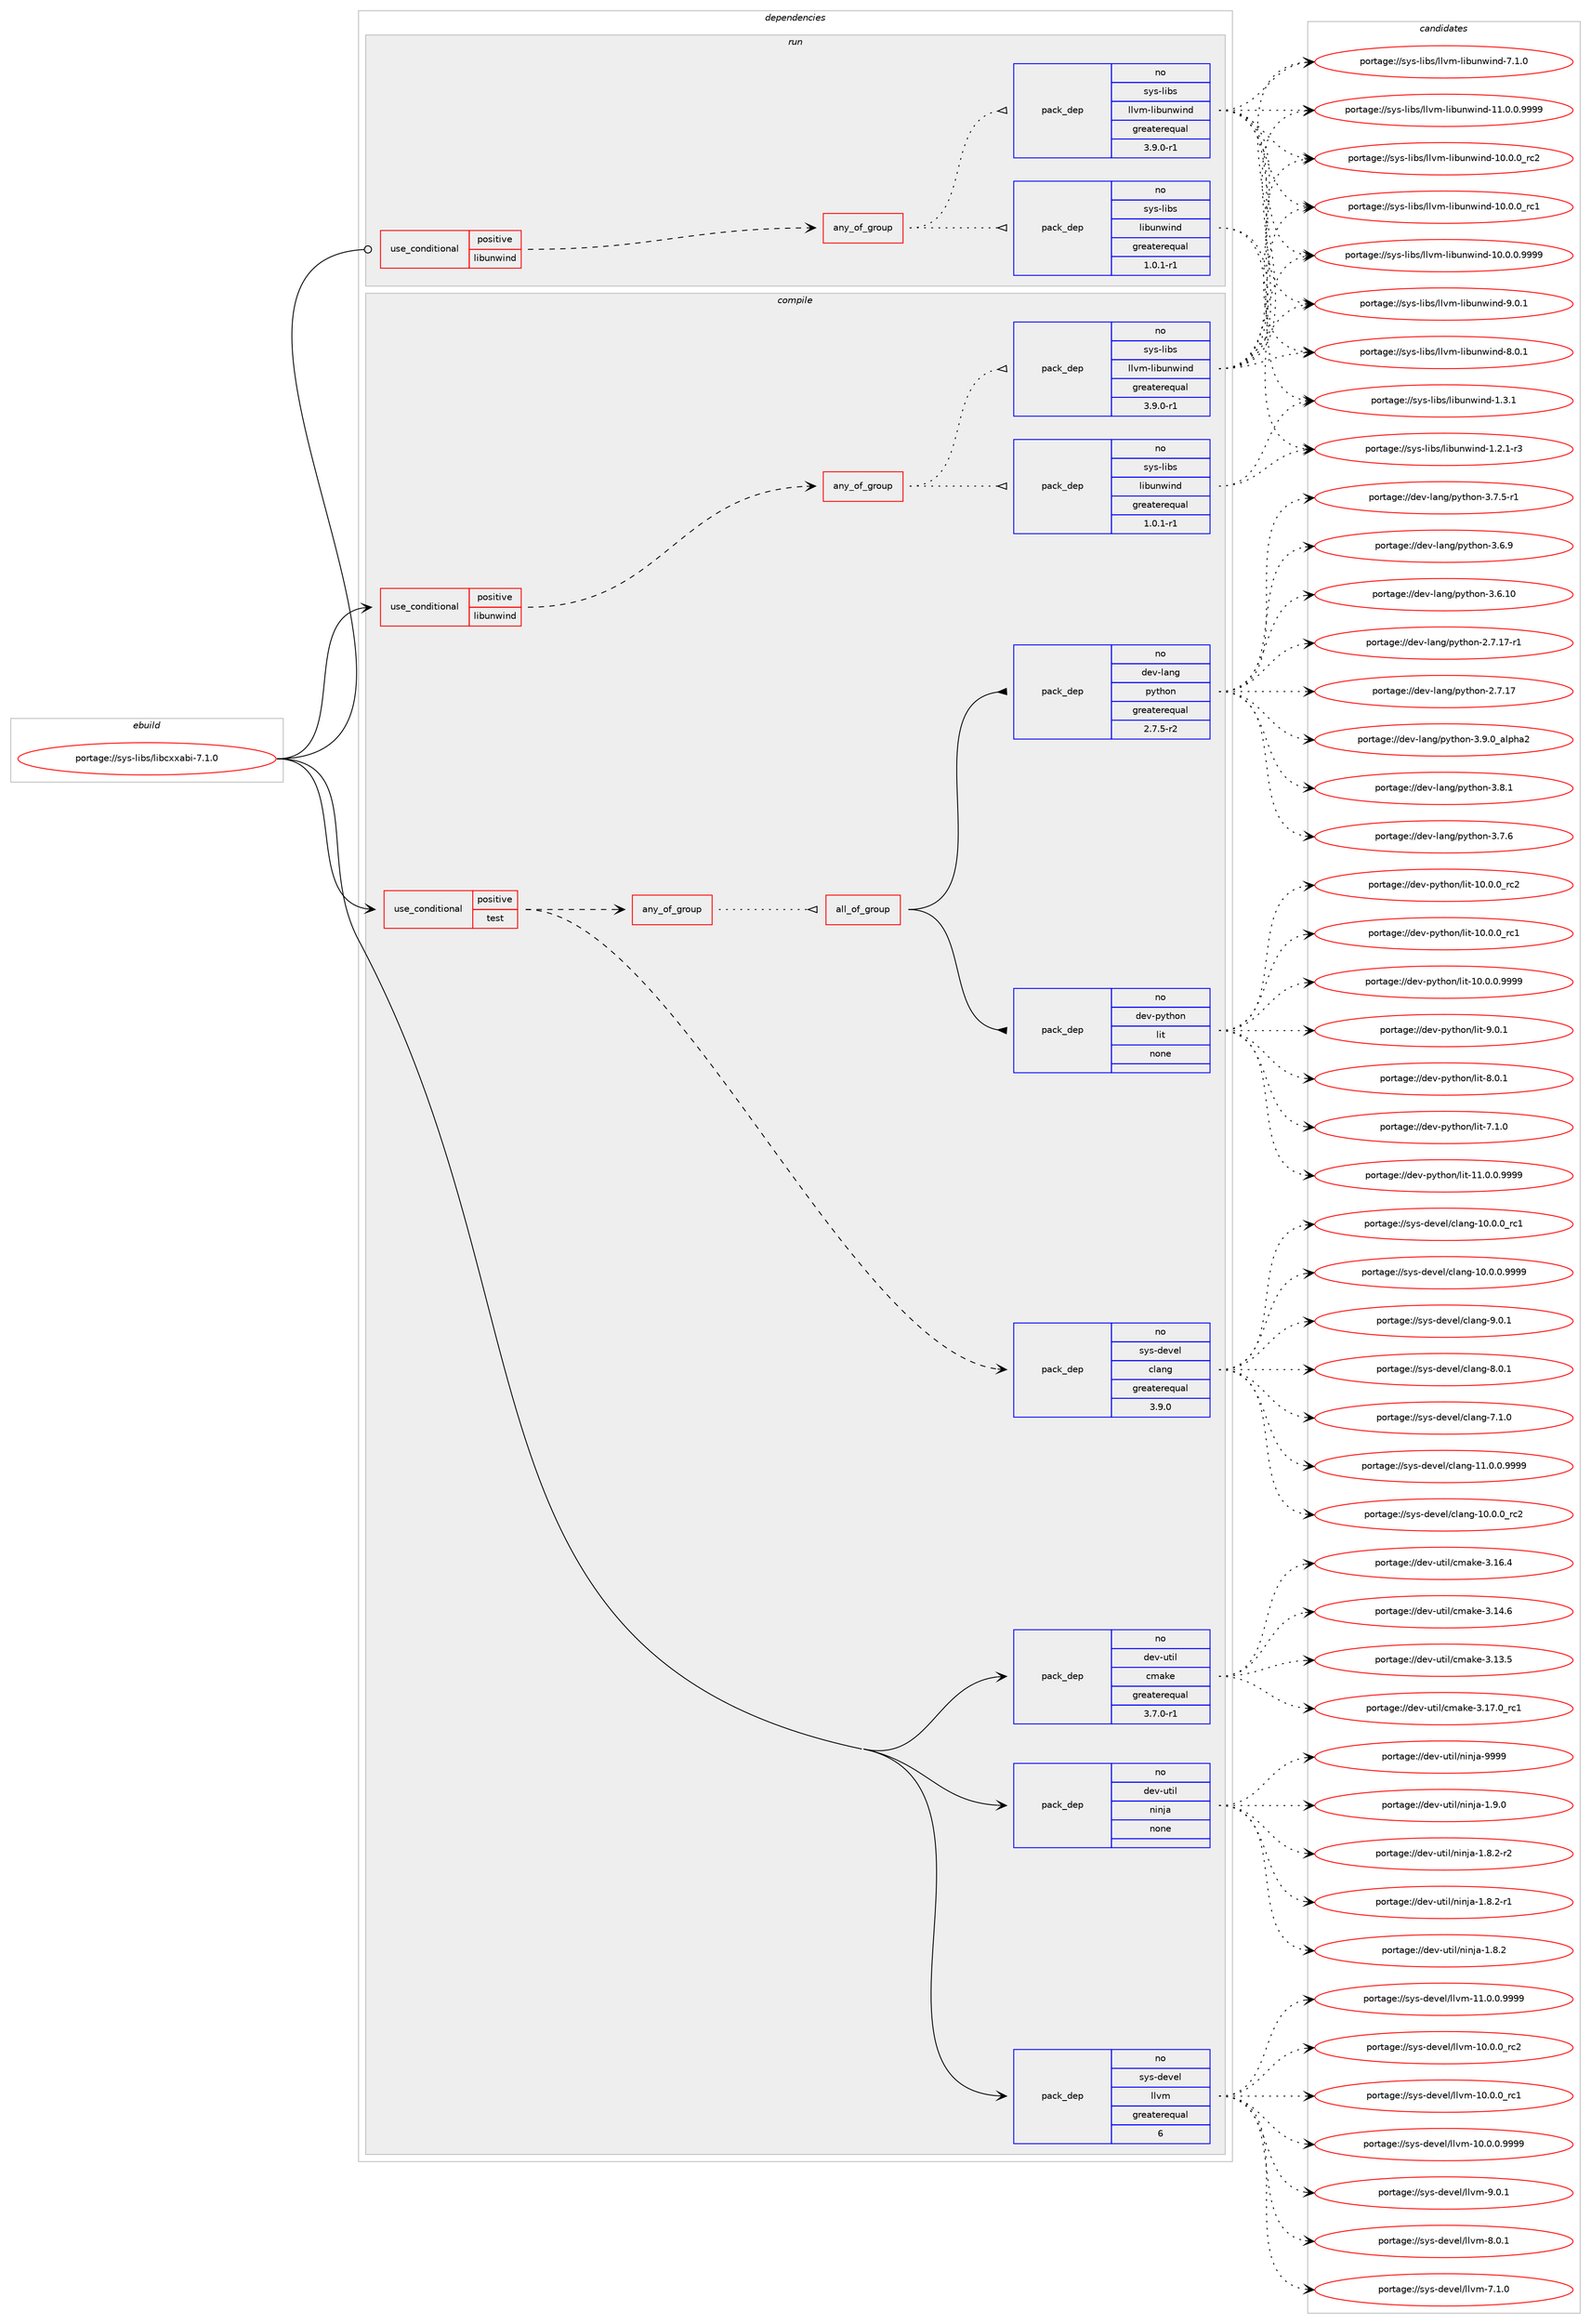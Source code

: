digraph prolog {

# *************
# Graph options
# *************

newrank=true;
concentrate=true;
compound=true;
graph [rankdir=LR,fontname=Helvetica,fontsize=10,ranksep=1.5];#, ranksep=2.5, nodesep=0.2];
edge  [arrowhead=vee];
node  [fontname=Helvetica,fontsize=10];

# **********
# The ebuild
# **********

subgraph cluster_leftcol {
color=gray;
rank=same;
label=<<i>ebuild</i>>;
id [label="portage://sys-libs/libcxxabi-7.1.0", color=red, width=4, href="../sys-libs/libcxxabi-7.1.0.svg"];
}

# ****************
# The dependencies
# ****************

subgraph cluster_midcol {
color=gray;
label=<<i>dependencies</i>>;
subgraph cluster_compile {
fillcolor="#eeeeee";
style=filled;
label=<<i>compile</i>>;
subgraph cond7613 {
dependency40499 [label=<<TABLE BORDER="0" CELLBORDER="1" CELLSPACING="0" CELLPADDING="4"><TR><TD ROWSPAN="3" CELLPADDING="10">use_conditional</TD></TR><TR><TD>positive</TD></TR><TR><TD>libunwind</TD></TR></TABLE>>, shape=none, color=red];
subgraph any883 {
dependency40500 [label=<<TABLE BORDER="0" CELLBORDER="1" CELLSPACING="0" CELLPADDING="4"><TR><TD CELLPADDING="10">any_of_group</TD></TR></TABLE>>, shape=none, color=red];subgraph pack31950 {
dependency40501 [label=<<TABLE BORDER="0" CELLBORDER="1" CELLSPACING="0" CELLPADDING="4" WIDTH="220"><TR><TD ROWSPAN="6" CELLPADDING="30">pack_dep</TD></TR><TR><TD WIDTH="110">no</TD></TR><TR><TD>sys-libs</TD></TR><TR><TD>libunwind</TD></TR><TR><TD>greaterequal</TD></TR><TR><TD>1.0.1-r1</TD></TR></TABLE>>, shape=none, color=blue];
}
dependency40500:e -> dependency40501:w [weight=20,style="dotted",arrowhead="oinv"];
subgraph pack31951 {
dependency40502 [label=<<TABLE BORDER="0" CELLBORDER="1" CELLSPACING="0" CELLPADDING="4" WIDTH="220"><TR><TD ROWSPAN="6" CELLPADDING="30">pack_dep</TD></TR><TR><TD WIDTH="110">no</TD></TR><TR><TD>sys-libs</TD></TR><TR><TD>llvm-libunwind</TD></TR><TR><TD>greaterequal</TD></TR><TR><TD>3.9.0-r1</TD></TR></TABLE>>, shape=none, color=blue];
}
dependency40500:e -> dependency40502:w [weight=20,style="dotted",arrowhead="oinv"];
}
dependency40499:e -> dependency40500:w [weight=20,style="dashed",arrowhead="vee"];
}
id:e -> dependency40499:w [weight=20,style="solid",arrowhead="vee"];
subgraph cond7614 {
dependency40503 [label=<<TABLE BORDER="0" CELLBORDER="1" CELLSPACING="0" CELLPADDING="4"><TR><TD ROWSPAN="3" CELLPADDING="10">use_conditional</TD></TR><TR><TD>positive</TD></TR><TR><TD>test</TD></TR></TABLE>>, shape=none, color=red];
subgraph pack31952 {
dependency40504 [label=<<TABLE BORDER="0" CELLBORDER="1" CELLSPACING="0" CELLPADDING="4" WIDTH="220"><TR><TD ROWSPAN="6" CELLPADDING="30">pack_dep</TD></TR><TR><TD WIDTH="110">no</TD></TR><TR><TD>sys-devel</TD></TR><TR><TD>clang</TD></TR><TR><TD>greaterequal</TD></TR><TR><TD>3.9.0</TD></TR></TABLE>>, shape=none, color=blue];
}
dependency40503:e -> dependency40504:w [weight=20,style="dashed",arrowhead="vee"];
subgraph any884 {
dependency40505 [label=<<TABLE BORDER="0" CELLBORDER="1" CELLSPACING="0" CELLPADDING="4"><TR><TD CELLPADDING="10">any_of_group</TD></TR></TABLE>>, shape=none, color=red];subgraph all56 {
dependency40506 [label=<<TABLE BORDER="0" CELLBORDER="1" CELLSPACING="0" CELLPADDING="4"><TR><TD CELLPADDING="10">all_of_group</TD></TR></TABLE>>, shape=none, color=red];subgraph pack31953 {
dependency40507 [label=<<TABLE BORDER="0" CELLBORDER="1" CELLSPACING="0" CELLPADDING="4" WIDTH="220"><TR><TD ROWSPAN="6" CELLPADDING="30">pack_dep</TD></TR><TR><TD WIDTH="110">no</TD></TR><TR><TD>dev-lang</TD></TR><TR><TD>python</TD></TR><TR><TD>greaterequal</TD></TR><TR><TD>2.7.5-r2</TD></TR></TABLE>>, shape=none, color=blue];
}
dependency40506:e -> dependency40507:w [weight=20,style="solid",arrowhead="inv"];
subgraph pack31954 {
dependency40508 [label=<<TABLE BORDER="0" CELLBORDER="1" CELLSPACING="0" CELLPADDING="4" WIDTH="220"><TR><TD ROWSPAN="6" CELLPADDING="30">pack_dep</TD></TR><TR><TD WIDTH="110">no</TD></TR><TR><TD>dev-python</TD></TR><TR><TD>lit</TD></TR><TR><TD>none</TD></TR><TR><TD></TD></TR></TABLE>>, shape=none, color=blue];
}
dependency40506:e -> dependency40508:w [weight=20,style="solid",arrowhead="inv"];
}
dependency40505:e -> dependency40506:w [weight=20,style="dotted",arrowhead="oinv"];
}
dependency40503:e -> dependency40505:w [weight=20,style="dashed",arrowhead="vee"];
}
id:e -> dependency40503:w [weight=20,style="solid",arrowhead="vee"];
subgraph pack31955 {
dependency40509 [label=<<TABLE BORDER="0" CELLBORDER="1" CELLSPACING="0" CELLPADDING="4" WIDTH="220"><TR><TD ROWSPAN="6" CELLPADDING="30">pack_dep</TD></TR><TR><TD WIDTH="110">no</TD></TR><TR><TD>dev-util</TD></TR><TR><TD>cmake</TD></TR><TR><TD>greaterequal</TD></TR><TR><TD>3.7.0-r1</TD></TR></TABLE>>, shape=none, color=blue];
}
id:e -> dependency40509:w [weight=20,style="solid",arrowhead="vee"];
subgraph pack31956 {
dependency40510 [label=<<TABLE BORDER="0" CELLBORDER="1" CELLSPACING="0" CELLPADDING="4" WIDTH="220"><TR><TD ROWSPAN="6" CELLPADDING="30">pack_dep</TD></TR><TR><TD WIDTH="110">no</TD></TR><TR><TD>dev-util</TD></TR><TR><TD>ninja</TD></TR><TR><TD>none</TD></TR><TR><TD></TD></TR></TABLE>>, shape=none, color=blue];
}
id:e -> dependency40510:w [weight=20,style="solid",arrowhead="vee"];
subgraph pack31957 {
dependency40511 [label=<<TABLE BORDER="0" CELLBORDER="1" CELLSPACING="0" CELLPADDING="4" WIDTH="220"><TR><TD ROWSPAN="6" CELLPADDING="30">pack_dep</TD></TR><TR><TD WIDTH="110">no</TD></TR><TR><TD>sys-devel</TD></TR><TR><TD>llvm</TD></TR><TR><TD>greaterequal</TD></TR><TR><TD>6</TD></TR></TABLE>>, shape=none, color=blue];
}
id:e -> dependency40511:w [weight=20,style="solid",arrowhead="vee"];
}
subgraph cluster_compileandrun {
fillcolor="#eeeeee";
style=filled;
label=<<i>compile and run</i>>;
}
subgraph cluster_run {
fillcolor="#eeeeee";
style=filled;
label=<<i>run</i>>;
subgraph cond7615 {
dependency40512 [label=<<TABLE BORDER="0" CELLBORDER="1" CELLSPACING="0" CELLPADDING="4"><TR><TD ROWSPAN="3" CELLPADDING="10">use_conditional</TD></TR><TR><TD>positive</TD></TR><TR><TD>libunwind</TD></TR></TABLE>>, shape=none, color=red];
subgraph any885 {
dependency40513 [label=<<TABLE BORDER="0" CELLBORDER="1" CELLSPACING="0" CELLPADDING="4"><TR><TD CELLPADDING="10">any_of_group</TD></TR></TABLE>>, shape=none, color=red];subgraph pack31958 {
dependency40514 [label=<<TABLE BORDER="0" CELLBORDER="1" CELLSPACING="0" CELLPADDING="4" WIDTH="220"><TR><TD ROWSPAN="6" CELLPADDING="30">pack_dep</TD></TR><TR><TD WIDTH="110">no</TD></TR><TR><TD>sys-libs</TD></TR><TR><TD>libunwind</TD></TR><TR><TD>greaterequal</TD></TR><TR><TD>1.0.1-r1</TD></TR></TABLE>>, shape=none, color=blue];
}
dependency40513:e -> dependency40514:w [weight=20,style="dotted",arrowhead="oinv"];
subgraph pack31959 {
dependency40515 [label=<<TABLE BORDER="0" CELLBORDER="1" CELLSPACING="0" CELLPADDING="4" WIDTH="220"><TR><TD ROWSPAN="6" CELLPADDING="30">pack_dep</TD></TR><TR><TD WIDTH="110">no</TD></TR><TR><TD>sys-libs</TD></TR><TR><TD>llvm-libunwind</TD></TR><TR><TD>greaterequal</TD></TR><TR><TD>3.9.0-r1</TD></TR></TABLE>>, shape=none, color=blue];
}
dependency40513:e -> dependency40515:w [weight=20,style="dotted",arrowhead="oinv"];
}
dependency40512:e -> dependency40513:w [weight=20,style="dashed",arrowhead="vee"];
}
id:e -> dependency40512:w [weight=20,style="solid",arrowhead="odot"];
}
}

# **************
# The candidates
# **************

subgraph cluster_choices {
rank=same;
color=gray;
label=<<i>candidates</i>>;

subgraph choice31950 {
color=black;
nodesep=1;
choice11512111545108105981154710810598117110119105110100454946514649 [label="portage://sys-libs/libunwind-1.3.1", color=red, width=4,href="../sys-libs/libunwind-1.3.1.svg"];
choice115121115451081059811547108105981171101191051101004549465046494511451 [label="portage://sys-libs/libunwind-1.2.1-r3", color=red, width=4,href="../sys-libs/libunwind-1.2.1-r3.svg"];
dependency40501:e -> choice11512111545108105981154710810598117110119105110100454946514649:w [style=dotted,weight="100"];
dependency40501:e -> choice115121115451081059811547108105981171101191051101004549465046494511451:w [style=dotted,weight="100"];
}
subgraph choice31951 {
color=black;
nodesep=1;
choice1151211154510810598115471081081181094510810598117110119105110100455746484649 [label="portage://sys-libs/llvm-libunwind-9.0.1", color=red, width=4,href="../sys-libs/llvm-libunwind-9.0.1.svg"];
choice1151211154510810598115471081081181094510810598117110119105110100455646484649 [label="portage://sys-libs/llvm-libunwind-8.0.1", color=red, width=4,href="../sys-libs/llvm-libunwind-8.0.1.svg"];
choice1151211154510810598115471081081181094510810598117110119105110100455546494648 [label="portage://sys-libs/llvm-libunwind-7.1.0", color=red, width=4,href="../sys-libs/llvm-libunwind-7.1.0.svg"];
choice1151211154510810598115471081081181094510810598117110119105110100454949464846484657575757 [label="portage://sys-libs/llvm-libunwind-11.0.0.9999", color=red, width=4,href="../sys-libs/llvm-libunwind-11.0.0.9999.svg"];
choice115121115451081059811547108108118109451081059811711011910511010045494846484648951149950 [label="portage://sys-libs/llvm-libunwind-10.0.0_rc2", color=red, width=4,href="../sys-libs/llvm-libunwind-10.0.0_rc2.svg"];
choice115121115451081059811547108108118109451081059811711011910511010045494846484648951149949 [label="portage://sys-libs/llvm-libunwind-10.0.0_rc1", color=red, width=4,href="../sys-libs/llvm-libunwind-10.0.0_rc1.svg"];
choice1151211154510810598115471081081181094510810598117110119105110100454948464846484657575757 [label="portage://sys-libs/llvm-libunwind-10.0.0.9999", color=red, width=4,href="../sys-libs/llvm-libunwind-10.0.0.9999.svg"];
dependency40502:e -> choice1151211154510810598115471081081181094510810598117110119105110100455746484649:w [style=dotted,weight="100"];
dependency40502:e -> choice1151211154510810598115471081081181094510810598117110119105110100455646484649:w [style=dotted,weight="100"];
dependency40502:e -> choice1151211154510810598115471081081181094510810598117110119105110100455546494648:w [style=dotted,weight="100"];
dependency40502:e -> choice1151211154510810598115471081081181094510810598117110119105110100454949464846484657575757:w [style=dotted,weight="100"];
dependency40502:e -> choice115121115451081059811547108108118109451081059811711011910511010045494846484648951149950:w [style=dotted,weight="100"];
dependency40502:e -> choice115121115451081059811547108108118109451081059811711011910511010045494846484648951149949:w [style=dotted,weight="100"];
dependency40502:e -> choice1151211154510810598115471081081181094510810598117110119105110100454948464846484657575757:w [style=dotted,weight="100"];
}
subgraph choice31952 {
color=black;
nodesep=1;
choice11512111545100101118101108479910897110103455746484649 [label="portage://sys-devel/clang-9.0.1", color=red, width=4,href="../sys-devel/clang-9.0.1.svg"];
choice11512111545100101118101108479910897110103455646484649 [label="portage://sys-devel/clang-8.0.1", color=red, width=4,href="../sys-devel/clang-8.0.1.svg"];
choice11512111545100101118101108479910897110103455546494648 [label="portage://sys-devel/clang-7.1.0", color=red, width=4,href="../sys-devel/clang-7.1.0.svg"];
choice11512111545100101118101108479910897110103454949464846484657575757 [label="portage://sys-devel/clang-11.0.0.9999", color=red, width=4,href="../sys-devel/clang-11.0.0.9999.svg"];
choice1151211154510010111810110847991089711010345494846484648951149950 [label="portage://sys-devel/clang-10.0.0_rc2", color=red, width=4,href="../sys-devel/clang-10.0.0_rc2.svg"];
choice1151211154510010111810110847991089711010345494846484648951149949 [label="portage://sys-devel/clang-10.0.0_rc1", color=red, width=4,href="../sys-devel/clang-10.0.0_rc1.svg"];
choice11512111545100101118101108479910897110103454948464846484657575757 [label="portage://sys-devel/clang-10.0.0.9999", color=red, width=4,href="../sys-devel/clang-10.0.0.9999.svg"];
dependency40504:e -> choice11512111545100101118101108479910897110103455746484649:w [style=dotted,weight="100"];
dependency40504:e -> choice11512111545100101118101108479910897110103455646484649:w [style=dotted,weight="100"];
dependency40504:e -> choice11512111545100101118101108479910897110103455546494648:w [style=dotted,weight="100"];
dependency40504:e -> choice11512111545100101118101108479910897110103454949464846484657575757:w [style=dotted,weight="100"];
dependency40504:e -> choice1151211154510010111810110847991089711010345494846484648951149950:w [style=dotted,weight="100"];
dependency40504:e -> choice1151211154510010111810110847991089711010345494846484648951149949:w [style=dotted,weight="100"];
dependency40504:e -> choice11512111545100101118101108479910897110103454948464846484657575757:w [style=dotted,weight="100"];
}
subgraph choice31953 {
color=black;
nodesep=1;
choice10010111845108971101034711212111610411111045514657464895971081121049750 [label="portage://dev-lang/python-3.9.0_alpha2", color=red, width=4,href="../dev-lang/python-3.9.0_alpha2.svg"];
choice100101118451089711010347112121116104111110455146564649 [label="portage://dev-lang/python-3.8.1", color=red, width=4,href="../dev-lang/python-3.8.1.svg"];
choice100101118451089711010347112121116104111110455146554654 [label="portage://dev-lang/python-3.7.6", color=red, width=4,href="../dev-lang/python-3.7.6.svg"];
choice1001011184510897110103471121211161041111104551465546534511449 [label="portage://dev-lang/python-3.7.5-r1", color=red, width=4,href="../dev-lang/python-3.7.5-r1.svg"];
choice100101118451089711010347112121116104111110455146544657 [label="portage://dev-lang/python-3.6.9", color=red, width=4,href="../dev-lang/python-3.6.9.svg"];
choice10010111845108971101034711212111610411111045514654464948 [label="portage://dev-lang/python-3.6.10", color=red, width=4,href="../dev-lang/python-3.6.10.svg"];
choice100101118451089711010347112121116104111110455046554649554511449 [label="portage://dev-lang/python-2.7.17-r1", color=red, width=4,href="../dev-lang/python-2.7.17-r1.svg"];
choice10010111845108971101034711212111610411111045504655464955 [label="portage://dev-lang/python-2.7.17", color=red, width=4,href="../dev-lang/python-2.7.17.svg"];
dependency40507:e -> choice10010111845108971101034711212111610411111045514657464895971081121049750:w [style=dotted,weight="100"];
dependency40507:e -> choice100101118451089711010347112121116104111110455146564649:w [style=dotted,weight="100"];
dependency40507:e -> choice100101118451089711010347112121116104111110455146554654:w [style=dotted,weight="100"];
dependency40507:e -> choice1001011184510897110103471121211161041111104551465546534511449:w [style=dotted,weight="100"];
dependency40507:e -> choice100101118451089711010347112121116104111110455146544657:w [style=dotted,weight="100"];
dependency40507:e -> choice10010111845108971101034711212111610411111045514654464948:w [style=dotted,weight="100"];
dependency40507:e -> choice100101118451089711010347112121116104111110455046554649554511449:w [style=dotted,weight="100"];
dependency40507:e -> choice10010111845108971101034711212111610411111045504655464955:w [style=dotted,weight="100"];
}
subgraph choice31954 {
color=black;
nodesep=1;
choice1001011184511212111610411111047108105116455746484649 [label="portage://dev-python/lit-9.0.1", color=red, width=4,href="../dev-python/lit-9.0.1.svg"];
choice1001011184511212111610411111047108105116455646484649 [label="portage://dev-python/lit-8.0.1", color=red, width=4,href="../dev-python/lit-8.0.1.svg"];
choice1001011184511212111610411111047108105116455546494648 [label="portage://dev-python/lit-7.1.0", color=red, width=4,href="../dev-python/lit-7.1.0.svg"];
choice1001011184511212111610411111047108105116454949464846484657575757 [label="portage://dev-python/lit-11.0.0.9999", color=red, width=4,href="../dev-python/lit-11.0.0.9999.svg"];
choice100101118451121211161041111104710810511645494846484648951149950 [label="portage://dev-python/lit-10.0.0_rc2", color=red, width=4,href="../dev-python/lit-10.0.0_rc2.svg"];
choice100101118451121211161041111104710810511645494846484648951149949 [label="portage://dev-python/lit-10.0.0_rc1", color=red, width=4,href="../dev-python/lit-10.0.0_rc1.svg"];
choice1001011184511212111610411111047108105116454948464846484657575757 [label="portage://dev-python/lit-10.0.0.9999", color=red, width=4,href="../dev-python/lit-10.0.0.9999.svg"];
dependency40508:e -> choice1001011184511212111610411111047108105116455746484649:w [style=dotted,weight="100"];
dependency40508:e -> choice1001011184511212111610411111047108105116455646484649:w [style=dotted,weight="100"];
dependency40508:e -> choice1001011184511212111610411111047108105116455546494648:w [style=dotted,weight="100"];
dependency40508:e -> choice1001011184511212111610411111047108105116454949464846484657575757:w [style=dotted,weight="100"];
dependency40508:e -> choice100101118451121211161041111104710810511645494846484648951149950:w [style=dotted,weight="100"];
dependency40508:e -> choice100101118451121211161041111104710810511645494846484648951149949:w [style=dotted,weight="100"];
dependency40508:e -> choice1001011184511212111610411111047108105116454948464846484657575757:w [style=dotted,weight="100"];
}
subgraph choice31955 {
color=black;
nodesep=1;
choice1001011184511711610510847991099710710145514649554648951149949 [label="portage://dev-util/cmake-3.17.0_rc1", color=red, width=4,href="../dev-util/cmake-3.17.0_rc1.svg"];
choice1001011184511711610510847991099710710145514649544652 [label="portage://dev-util/cmake-3.16.4", color=red, width=4,href="../dev-util/cmake-3.16.4.svg"];
choice1001011184511711610510847991099710710145514649524654 [label="portage://dev-util/cmake-3.14.6", color=red, width=4,href="../dev-util/cmake-3.14.6.svg"];
choice1001011184511711610510847991099710710145514649514653 [label="portage://dev-util/cmake-3.13.5", color=red, width=4,href="../dev-util/cmake-3.13.5.svg"];
dependency40509:e -> choice1001011184511711610510847991099710710145514649554648951149949:w [style=dotted,weight="100"];
dependency40509:e -> choice1001011184511711610510847991099710710145514649544652:w [style=dotted,weight="100"];
dependency40509:e -> choice1001011184511711610510847991099710710145514649524654:w [style=dotted,weight="100"];
dependency40509:e -> choice1001011184511711610510847991099710710145514649514653:w [style=dotted,weight="100"];
}
subgraph choice31956 {
color=black;
nodesep=1;
choice1001011184511711610510847110105110106974557575757 [label="portage://dev-util/ninja-9999", color=red, width=4,href="../dev-util/ninja-9999.svg"];
choice100101118451171161051084711010511010697454946574648 [label="portage://dev-util/ninja-1.9.0", color=red, width=4,href="../dev-util/ninja-1.9.0.svg"];
choice1001011184511711610510847110105110106974549465646504511450 [label="portage://dev-util/ninja-1.8.2-r2", color=red, width=4,href="../dev-util/ninja-1.8.2-r2.svg"];
choice1001011184511711610510847110105110106974549465646504511449 [label="portage://dev-util/ninja-1.8.2-r1", color=red, width=4,href="../dev-util/ninja-1.8.2-r1.svg"];
choice100101118451171161051084711010511010697454946564650 [label="portage://dev-util/ninja-1.8.2", color=red, width=4,href="../dev-util/ninja-1.8.2.svg"];
dependency40510:e -> choice1001011184511711610510847110105110106974557575757:w [style=dotted,weight="100"];
dependency40510:e -> choice100101118451171161051084711010511010697454946574648:w [style=dotted,weight="100"];
dependency40510:e -> choice1001011184511711610510847110105110106974549465646504511450:w [style=dotted,weight="100"];
dependency40510:e -> choice1001011184511711610510847110105110106974549465646504511449:w [style=dotted,weight="100"];
dependency40510:e -> choice100101118451171161051084711010511010697454946564650:w [style=dotted,weight="100"];
}
subgraph choice31957 {
color=black;
nodesep=1;
choice1151211154510010111810110847108108118109455746484649 [label="portage://sys-devel/llvm-9.0.1", color=red, width=4,href="../sys-devel/llvm-9.0.1.svg"];
choice1151211154510010111810110847108108118109455646484649 [label="portage://sys-devel/llvm-8.0.1", color=red, width=4,href="../sys-devel/llvm-8.0.1.svg"];
choice1151211154510010111810110847108108118109455546494648 [label="portage://sys-devel/llvm-7.1.0", color=red, width=4,href="../sys-devel/llvm-7.1.0.svg"];
choice1151211154510010111810110847108108118109454949464846484657575757 [label="portage://sys-devel/llvm-11.0.0.9999", color=red, width=4,href="../sys-devel/llvm-11.0.0.9999.svg"];
choice115121115451001011181011084710810811810945494846484648951149950 [label="portage://sys-devel/llvm-10.0.0_rc2", color=red, width=4,href="../sys-devel/llvm-10.0.0_rc2.svg"];
choice115121115451001011181011084710810811810945494846484648951149949 [label="portage://sys-devel/llvm-10.0.0_rc1", color=red, width=4,href="../sys-devel/llvm-10.0.0_rc1.svg"];
choice1151211154510010111810110847108108118109454948464846484657575757 [label="portage://sys-devel/llvm-10.0.0.9999", color=red, width=4,href="../sys-devel/llvm-10.0.0.9999.svg"];
dependency40511:e -> choice1151211154510010111810110847108108118109455746484649:w [style=dotted,weight="100"];
dependency40511:e -> choice1151211154510010111810110847108108118109455646484649:w [style=dotted,weight="100"];
dependency40511:e -> choice1151211154510010111810110847108108118109455546494648:w [style=dotted,weight="100"];
dependency40511:e -> choice1151211154510010111810110847108108118109454949464846484657575757:w [style=dotted,weight="100"];
dependency40511:e -> choice115121115451001011181011084710810811810945494846484648951149950:w [style=dotted,weight="100"];
dependency40511:e -> choice115121115451001011181011084710810811810945494846484648951149949:w [style=dotted,weight="100"];
dependency40511:e -> choice1151211154510010111810110847108108118109454948464846484657575757:w [style=dotted,weight="100"];
}
subgraph choice31958 {
color=black;
nodesep=1;
choice11512111545108105981154710810598117110119105110100454946514649 [label="portage://sys-libs/libunwind-1.3.1", color=red, width=4,href="../sys-libs/libunwind-1.3.1.svg"];
choice115121115451081059811547108105981171101191051101004549465046494511451 [label="portage://sys-libs/libunwind-1.2.1-r3", color=red, width=4,href="../sys-libs/libunwind-1.2.1-r3.svg"];
dependency40514:e -> choice11512111545108105981154710810598117110119105110100454946514649:w [style=dotted,weight="100"];
dependency40514:e -> choice115121115451081059811547108105981171101191051101004549465046494511451:w [style=dotted,weight="100"];
}
subgraph choice31959 {
color=black;
nodesep=1;
choice1151211154510810598115471081081181094510810598117110119105110100455746484649 [label="portage://sys-libs/llvm-libunwind-9.0.1", color=red, width=4,href="../sys-libs/llvm-libunwind-9.0.1.svg"];
choice1151211154510810598115471081081181094510810598117110119105110100455646484649 [label="portage://sys-libs/llvm-libunwind-8.0.1", color=red, width=4,href="../sys-libs/llvm-libunwind-8.0.1.svg"];
choice1151211154510810598115471081081181094510810598117110119105110100455546494648 [label="portage://sys-libs/llvm-libunwind-7.1.0", color=red, width=4,href="../sys-libs/llvm-libunwind-7.1.0.svg"];
choice1151211154510810598115471081081181094510810598117110119105110100454949464846484657575757 [label="portage://sys-libs/llvm-libunwind-11.0.0.9999", color=red, width=4,href="../sys-libs/llvm-libunwind-11.0.0.9999.svg"];
choice115121115451081059811547108108118109451081059811711011910511010045494846484648951149950 [label="portage://sys-libs/llvm-libunwind-10.0.0_rc2", color=red, width=4,href="../sys-libs/llvm-libunwind-10.0.0_rc2.svg"];
choice115121115451081059811547108108118109451081059811711011910511010045494846484648951149949 [label="portage://sys-libs/llvm-libunwind-10.0.0_rc1", color=red, width=4,href="../sys-libs/llvm-libunwind-10.0.0_rc1.svg"];
choice1151211154510810598115471081081181094510810598117110119105110100454948464846484657575757 [label="portage://sys-libs/llvm-libunwind-10.0.0.9999", color=red, width=4,href="../sys-libs/llvm-libunwind-10.0.0.9999.svg"];
dependency40515:e -> choice1151211154510810598115471081081181094510810598117110119105110100455746484649:w [style=dotted,weight="100"];
dependency40515:e -> choice1151211154510810598115471081081181094510810598117110119105110100455646484649:w [style=dotted,weight="100"];
dependency40515:e -> choice1151211154510810598115471081081181094510810598117110119105110100455546494648:w [style=dotted,weight="100"];
dependency40515:e -> choice1151211154510810598115471081081181094510810598117110119105110100454949464846484657575757:w [style=dotted,weight="100"];
dependency40515:e -> choice115121115451081059811547108108118109451081059811711011910511010045494846484648951149950:w [style=dotted,weight="100"];
dependency40515:e -> choice115121115451081059811547108108118109451081059811711011910511010045494846484648951149949:w [style=dotted,weight="100"];
dependency40515:e -> choice1151211154510810598115471081081181094510810598117110119105110100454948464846484657575757:w [style=dotted,weight="100"];
}
}

}
